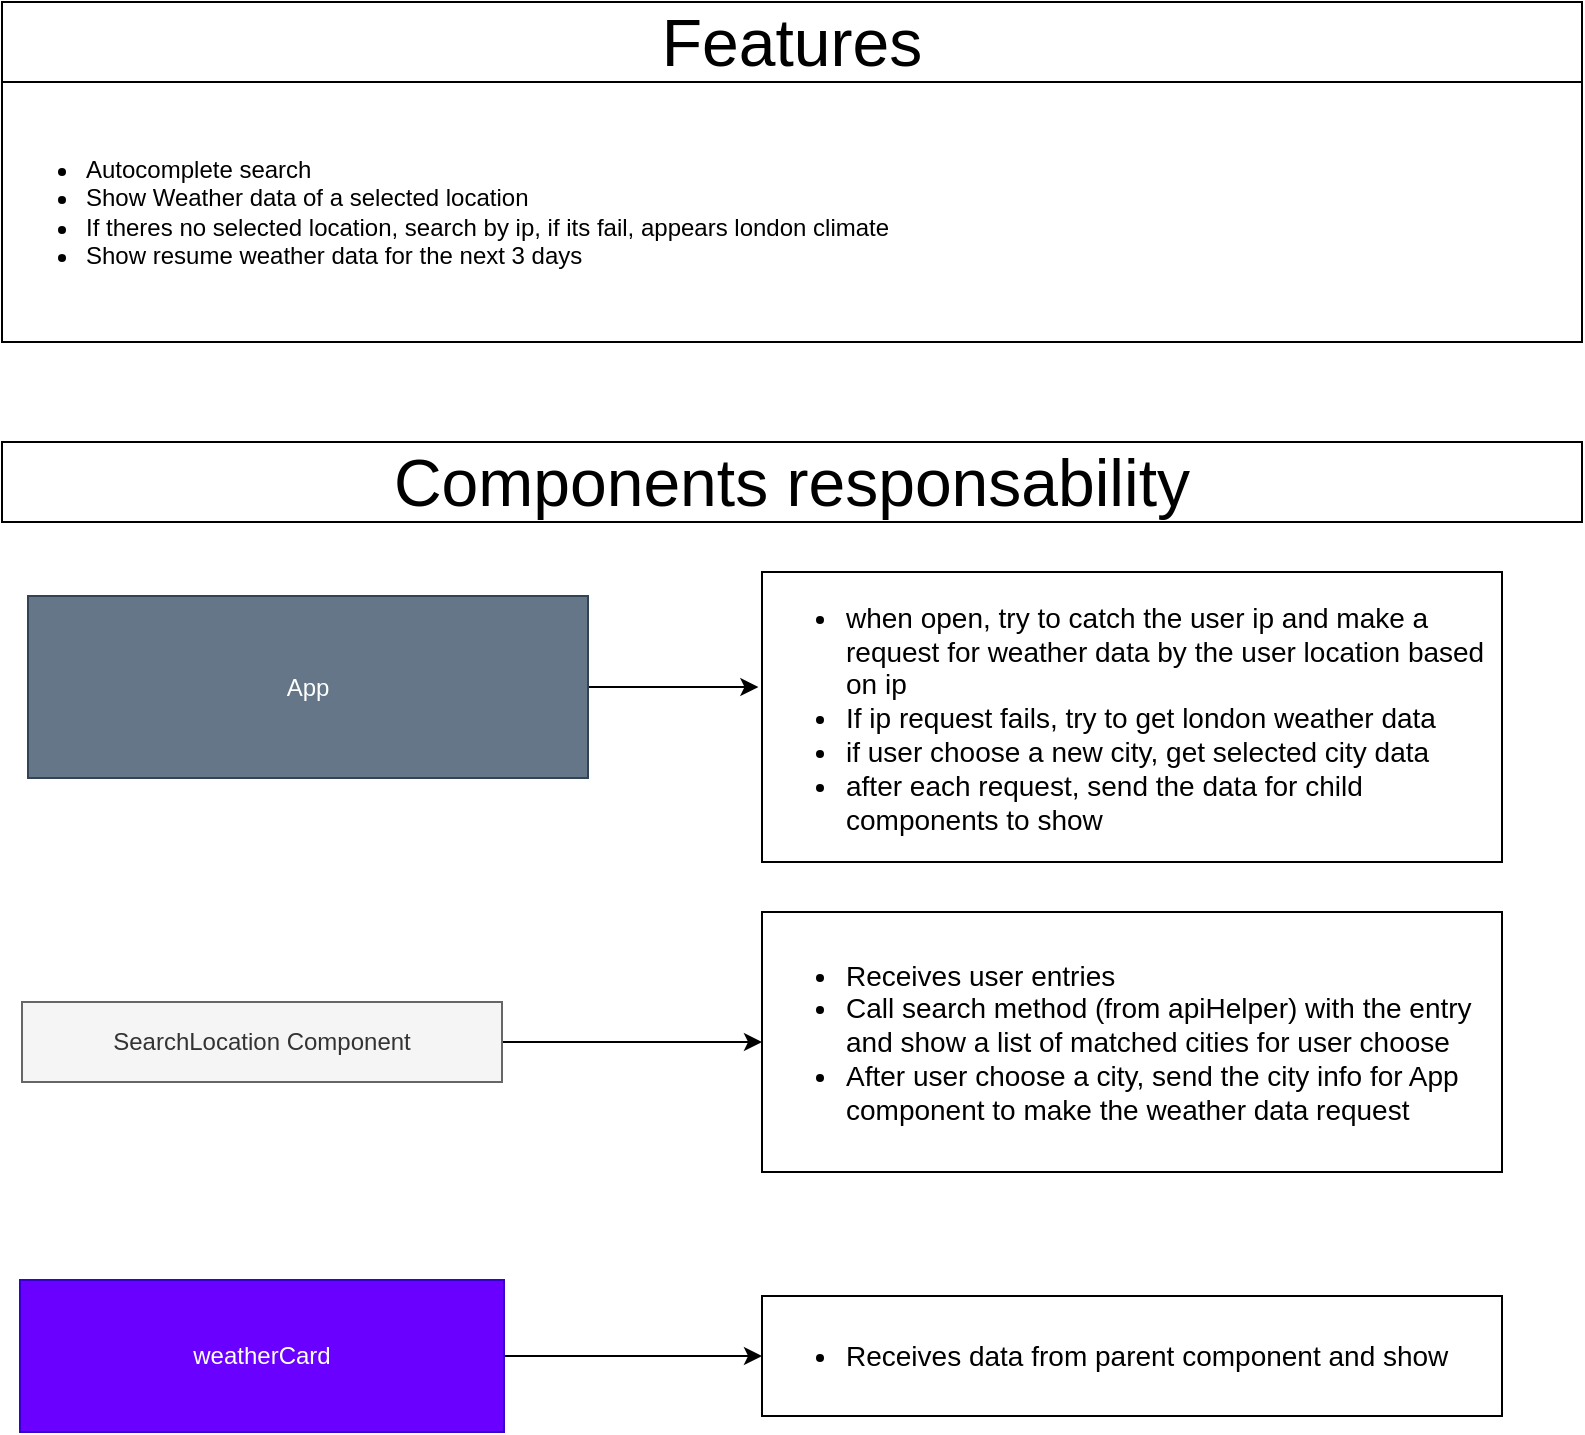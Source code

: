 <mxfile>
    <diagram id="0Xdu4I6r2NnTC5utK08y" name="Página-1">
        <mxGraphModel dx="821" dy="560" grid="0" gridSize="10" guides="1" tooltips="1" connect="1" arrows="1" fold="1" page="1" pageScale="1" pageWidth="827" pageHeight="1169" math="0" shadow="0">
            <root>
                <mxCell id="0"/>
                <mxCell id="1" parent="0"/>
                <mxCell id="2" value="&lt;div&gt;&lt;div&gt;&lt;br&gt;&lt;/div&gt;&lt;ul&gt;&lt;li&gt;Autocomplete search&lt;/li&gt;&lt;li&gt;Show Weather data of a selected location&lt;/li&gt;&lt;li&gt;If theres no selected location, search by ip, if its fail, appears london climate&lt;/li&gt;&lt;li&gt;Show resume weather data for the next 3 days&lt;/li&gt;&lt;/ul&gt;&lt;/div&gt;&lt;div&gt;&lt;br&gt;&lt;/div&gt;" style="whiteSpace=wrap;html=1;align=left;verticalAlign=middle;" parent="1" vertex="1">
                    <mxGeometry x="10" y="60" width="790" height="130" as="geometry"/>
                </mxCell>
                <mxCell id="3" value="Features" style="whiteSpace=wrap;html=1;fontSize=33;" parent="1" vertex="1">
                    <mxGeometry x="10" y="20" width="790" height="40" as="geometry"/>
                </mxCell>
                <mxCell id="5" style="edgeStyle=none;html=1;fontSize=33;entryX=0;entryY=0.5;entryDx=0;entryDy=0;" parent="1" source="4" target="7" edge="1">
                    <mxGeometry relative="1" as="geometry">
                        <mxPoint x="420" y="540" as="targetPoint"/>
                    </mxGeometry>
                </mxCell>
                <mxCell id="4" value="SearchLocation Component" style="rounded=0;whiteSpace=wrap;html=1;fillColor=#f5f5f5;strokeColor=#666666;fontColor=#333333;" parent="1" vertex="1">
                    <mxGeometry x="20" y="520" width="240" height="40" as="geometry"/>
                </mxCell>
                <mxCell id="6" value="Components responsability" style="whiteSpace=wrap;html=1;fontSize=33;" parent="1" vertex="1">
                    <mxGeometry x="10" y="240" width="790" height="40" as="geometry"/>
                </mxCell>
                <mxCell id="7" value="&lt;ul style=&quot;font-size: 14px&quot;&gt;&lt;li&gt;Receives user entries&amp;nbsp;&lt;/li&gt;&lt;li&gt;Call search method (from apiHelper) with the entry and show a list of matched cities for user choose&lt;/li&gt;&lt;li&gt;After user choose a city, send the city info for App component to make the weather data request&lt;/li&gt;&lt;/ul&gt;" style="whiteSpace=wrap;html=1;fontSize=33;align=left;" parent="1" vertex="1">
                    <mxGeometry x="390" y="475" width="370" height="130" as="geometry"/>
                </mxCell>
                <mxCell id="23" style="edgeStyle=none;html=1;entryX=0;entryY=0.5;entryDx=0;entryDy=0;" parent="1" source="9" target="13" edge="1">
                    <mxGeometry relative="1" as="geometry"/>
                </mxCell>
                <mxCell id="9" value="weatherCard" style="rounded=0;whiteSpace=wrap;html=1;fillColor=#6a00ff;fontColor=#ffffff;strokeColor=#3700CC;" parent="1" vertex="1">
                    <mxGeometry x="19" y="659" width="242" height="76" as="geometry"/>
                </mxCell>
                <mxCell id="13" value="&lt;ul style=&quot;font-size: 14px&quot;&gt;&lt;li&gt;Receives data from parent component and show&lt;/li&gt;&lt;/ul&gt;" style="whiteSpace=wrap;html=1;fontSize=33;align=left;" parent="1" vertex="1">
                    <mxGeometry x="390" y="667" width="370" height="60" as="geometry"/>
                </mxCell>
                <mxCell id="21" style="edgeStyle=none;html=1;fontSize=14;" parent="1" source="20" edge="1">
                    <mxGeometry relative="1" as="geometry">
                        <mxPoint x="388.2" y="362.5" as="targetPoint"/>
                    </mxGeometry>
                </mxCell>
                <mxCell id="20" value="App" style="rounded=0;whiteSpace=wrap;html=1;spacingBottom=0;fillColor=#647687;strokeColor=#314354;fontColor=#ffffff;" parent="1" vertex="1">
                    <mxGeometry x="23" y="317" width="280" height="91" as="geometry"/>
                </mxCell>
                <mxCell id="22" value="&lt;ul style=&quot;font-size: 14px&quot;&gt;&lt;li&gt;when open, try to catch the user ip and make a request for weather data by the user location based on ip&lt;/li&gt;&lt;li&gt;If ip request fails, try to get london weather data&lt;/li&gt;&lt;li&gt;if user choose a new city, get selected city data&lt;/li&gt;&lt;li&gt;after each request, send the data for child components to show&amp;nbsp;&lt;/li&gt;&lt;/ul&gt;" style="whiteSpace=wrap;html=1;fontSize=33;align=left;" parent="1" vertex="1">
                    <mxGeometry x="390" y="305" width="370" height="145" as="geometry"/>
                </mxCell>
            </root>
        </mxGraphModel>
    </diagram>
</mxfile>